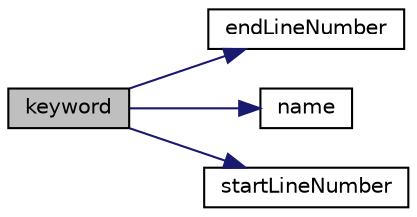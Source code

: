 digraph "keyword"
{
  bgcolor="transparent";
  edge [fontname="Helvetica",fontsize="10",labelfontname="Helvetica",labelfontsize="10"];
  node [fontname="Helvetica",fontsize="10",shape=record];
  rankdir="LR";
  Node1 [label="keyword",height=0.2,width=0.4,color="black", fillcolor="grey75", style="filled", fontcolor="black"];
  Node1 -> Node2 [color="midnightblue",fontsize="10",style="solid",fontname="Helvetica"];
  Node2 [label="endLineNumber",height=0.2,width=0.4,color="black",URL="$a00660.html#a81ff59913af32acc95eca1e93eb4144f",tooltip="Return line number of last token in dictionary. "];
  Node1 -> Node3 [color="midnightblue",fontsize="10",style="solid",fontname="Helvetica"];
  Node3 [label="name",height=0.2,width=0.4,color="black",URL="$a00660.html#aae9d8fdbbb629d371dd56440fb0dcf55",tooltip="Return the dictionary name. "];
  Node1 -> Node4 [color="midnightblue",fontsize="10",style="solid",fontname="Helvetica"];
  Node4 [label="startLineNumber",height=0.2,width=0.4,color="black",URL="$a00660.html#ad6c41b7d8f3d3594031990b418f9d386",tooltip="Return line number of first token in dictionary. "];
}
